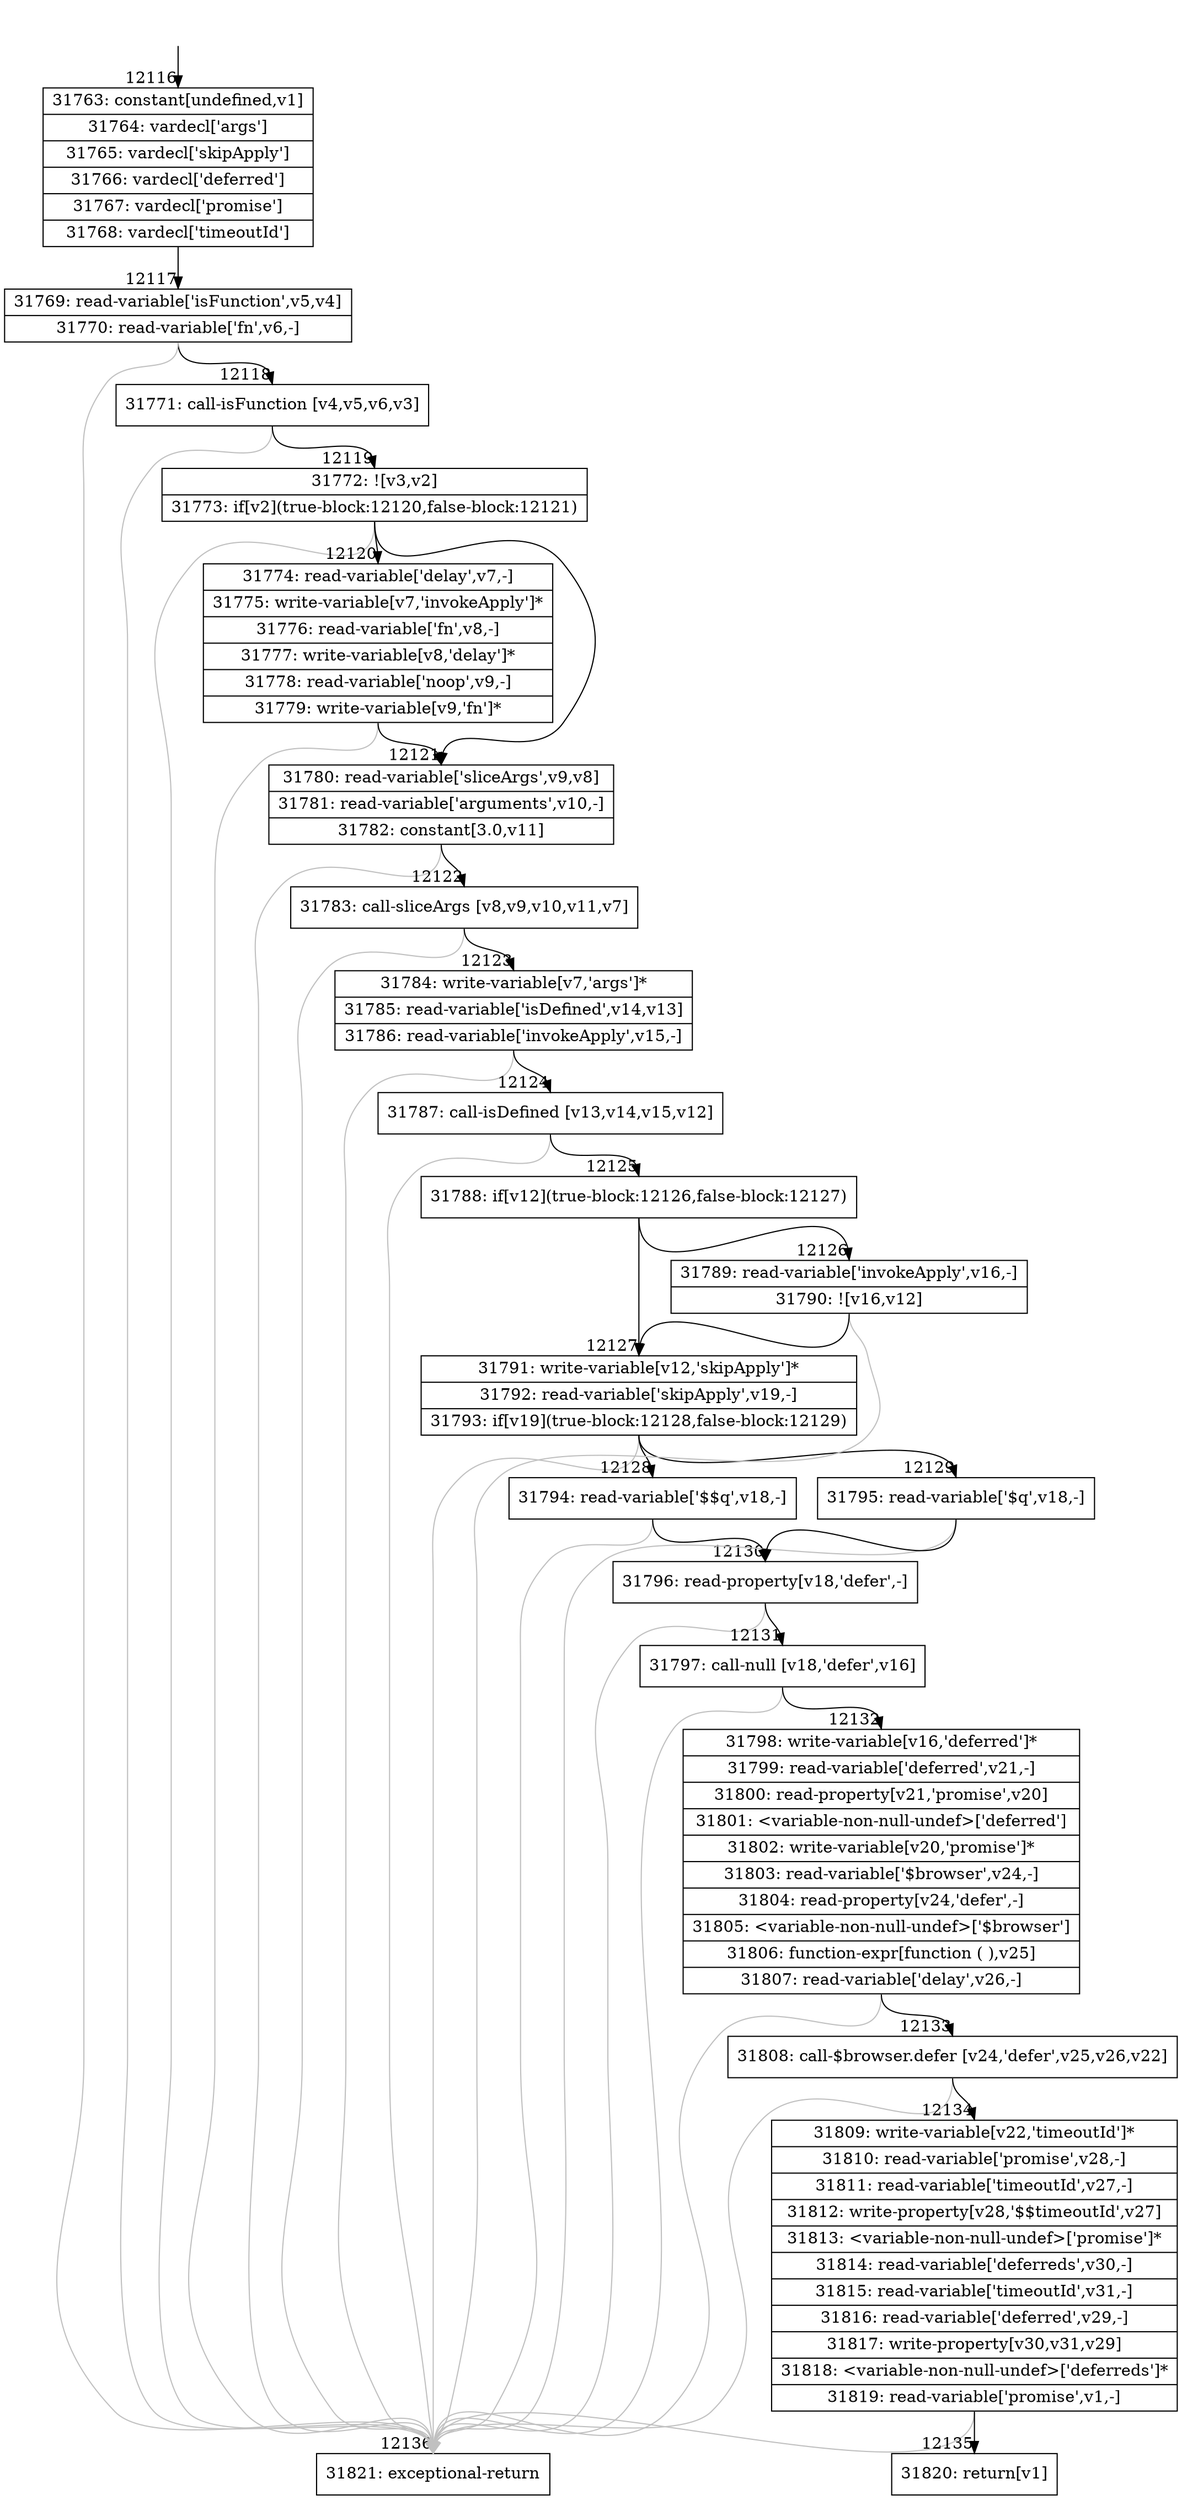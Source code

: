 digraph {
rankdir="TD"
BB_entry943[shape=none,label=""];
BB_entry943 -> BB12116 [tailport=s, headport=n, headlabel="    12116"]
BB12116 [shape=record label="{31763: constant[undefined,v1]|31764: vardecl['args']|31765: vardecl['skipApply']|31766: vardecl['deferred']|31767: vardecl['promise']|31768: vardecl['timeoutId']}" ] 
BB12116 -> BB12117 [tailport=s, headport=n, headlabel="      12117"]
BB12117 [shape=record label="{31769: read-variable['isFunction',v5,v4]|31770: read-variable['fn',v6,-]}" ] 
BB12117 -> BB12118 [tailport=s, headport=n, headlabel="      12118"]
BB12117 -> BB12136 [tailport=s, headport=n, color=gray, headlabel="      12136"]
BB12118 [shape=record label="{31771: call-isFunction [v4,v5,v6,v3]}" ] 
BB12118 -> BB12119 [tailport=s, headport=n, headlabel="      12119"]
BB12118 -> BB12136 [tailport=s, headport=n, color=gray]
BB12119 [shape=record label="{31772: ![v3,v2]|31773: if[v2](true-block:12120,false-block:12121)}" ] 
BB12119 -> BB12120 [tailport=s, headport=n, headlabel="      12120"]
BB12119 -> BB12121 [tailport=s, headport=n, headlabel="      12121"]
BB12119 -> BB12136 [tailport=s, headport=n, color=gray]
BB12120 [shape=record label="{31774: read-variable['delay',v7,-]|31775: write-variable[v7,'invokeApply']*|31776: read-variable['fn',v8,-]|31777: write-variable[v8,'delay']*|31778: read-variable['noop',v9,-]|31779: write-variable[v9,'fn']*}" ] 
BB12120 -> BB12121 [tailport=s, headport=n]
BB12120 -> BB12136 [tailport=s, headport=n, color=gray]
BB12121 [shape=record label="{31780: read-variable['sliceArgs',v9,v8]|31781: read-variable['arguments',v10,-]|31782: constant[3.0,v11]}" ] 
BB12121 -> BB12122 [tailport=s, headport=n, headlabel="      12122"]
BB12121 -> BB12136 [tailport=s, headport=n, color=gray]
BB12122 [shape=record label="{31783: call-sliceArgs [v8,v9,v10,v11,v7]}" ] 
BB12122 -> BB12123 [tailport=s, headport=n, headlabel="      12123"]
BB12122 -> BB12136 [tailport=s, headport=n, color=gray]
BB12123 [shape=record label="{31784: write-variable[v7,'args']*|31785: read-variable['isDefined',v14,v13]|31786: read-variable['invokeApply',v15,-]}" ] 
BB12123 -> BB12124 [tailport=s, headport=n, headlabel="      12124"]
BB12123 -> BB12136 [tailport=s, headport=n, color=gray]
BB12124 [shape=record label="{31787: call-isDefined [v13,v14,v15,v12]}" ] 
BB12124 -> BB12125 [tailport=s, headport=n, headlabel="      12125"]
BB12124 -> BB12136 [tailport=s, headport=n, color=gray]
BB12125 [shape=record label="{31788: if[v12](true-block:12126,false-block:12127)}" ] 
BB12125 -> BB12127 [tailport=s, headport=n, headlabel="      12127"]
BB12125 -> BB12126 [tailport=s, headport=n, headlabel="      12126"]
BB12126 [shape=record label="{31789: read-variable['invokeApply',v16,-]|31790: ![v16,v12]}" ] 
BB12126 -> BB12127 [tailport=s, headport=n]
BB12126 -> BB12136 [tailport=s, headport=n, color=gray]
BB12127 [shape=record label="{31791: write-variable[v12,'skipApply']*|31792: read-variable['skipApply',v19,-]|31793: if[v19](true-block:12128,false-block:12129)}" ] 
BB12127 -> BB12128 [tailport=s, headport=n, headlabel="      12128"]
BB12127 -> BB12129 [tailport=s, headport=n, headlabel="      12129"]
BB12127 -> BB12136 [tailport=s, headport=n, color=gray]
BB12128 [shape=record label="{31794: read-variable['$$q',v18,-]}" ] 
BB12128 -> BB12130 [tailport=s, headport=n, headlabel="      12130"]
BB12128 -> BB12136 [tailport=s, headport=n, color=gray]
BB12129 [shape=record label="{31795: read-variable['$q',v18,-]}" ] 
BB12129 -> BB12130 [tailport=s, headport=n]
BB12129 -> BB12136 [tailport=s, headport=n, color=gray]
BB12130 [shape=record label="{31796: read-property[v18,'defer',-]}" ] 
BB12130 -> BB12131 [tailport=s, headport=n, headlabel="      12131"]
BB12130 -> BB12136 [tailport=s, headport=n, color=gray]
BB12131 [shape=record label="{31797: call-null [v18,'defer',v16]}" ] 
BB12131 -> BB12132 [tailport=s, headport=n, headlabel="      12132"]
BB12131 -> BB12136 [tailport=s, headport=n, color=gray]
BB12132 [shape=record label="{31798: write-variable[v16,'deferred']*|31799: read-variable['deferred',v21,-]|31800: read-property[v21,'promise',v20]|31801: \<variable-non-null-undef\>['deferred']|31802: write-variable[v20,'promise']*|31803: read-variable['$browser',v24,-]|31804: read-property[v24,'defer',-]|31805: \<variable-non-null-undef\>['$browser']|31806: function-expr[function ( ),v25]|31807: read-variable['delay',v26,-]}" ] 
BB12132 -> BB12133 [tailport=s, headport=n, headlabel="      12133"]
BB12132 -> BB12136 [tailport=s, headport=n, color=gray]
BB12133 [shape=record label="{31808: call-$browser.defer [v24,'defer',v25,v26,v22]}" ] 
BB12133 -> BB12134 [tailport=s, headport=n, headlabel="      12134"]
BB12133 -> BB12136 [tailport=s, headport=n, color=gray]
BB12134 [shape=record label="{31809: write-variable[v22,'timeoutId']*|31810: read-variable['promise',v28,-]|31811: read-variable['timeoutId',v27,-]|31812: write-property[v28,'$$timeoutId',v27]|31813: \<variable-non-null-undef\>['promise']*|31814: read-variable['deferreds',v30,-]|31815: read-variable['timeoutId',v31,-]|31816: read-variable['deferred',v29,-]|31817: write-property[v30,v31,v29]|31818: \<variable-non-null-undef\>['deferreds']*|31819: read-variable['promise',v1,-]}" ] 
BB12134 -> BB12135 [tailport=s, headport=n, headlabel="      12135"]
BB12134 -> BB12136 [tailport=s, headport=n, color=gray]
BB12135 [shape=record label="{31820: return[v1]}" ] 
BB12136 [shape=record label="{31821: exceptional-return}" ] 
//#$~ 17726
}
